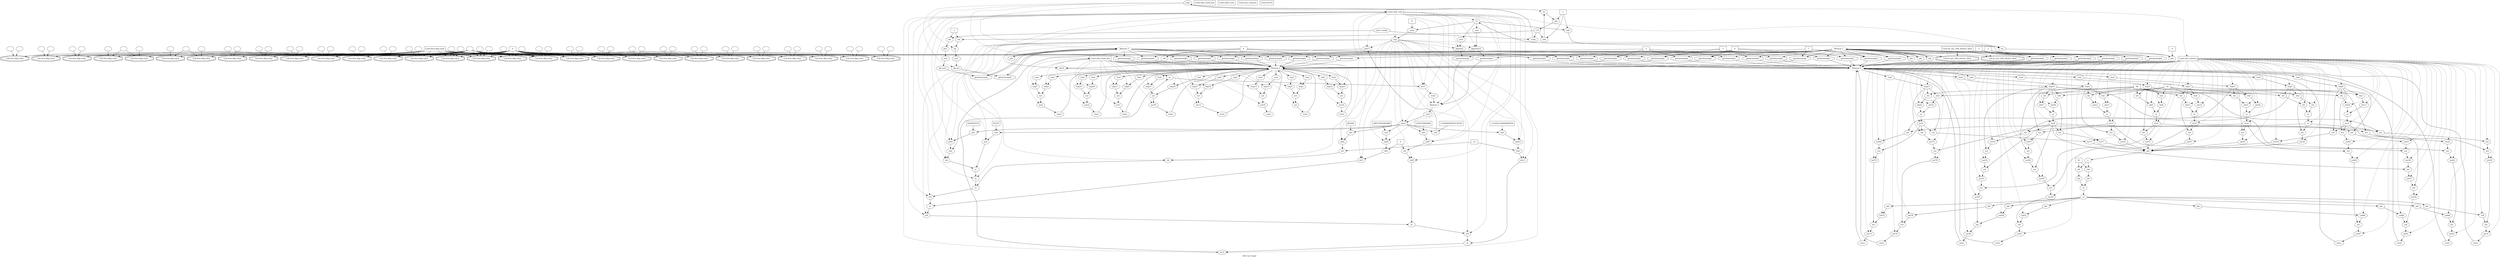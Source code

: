 digraph "DFG for 'Grafo'  "{
label="DFG for 'Grafo' ";
node_0[shape=doubleoctagon,style=solid,label="Call llvm.dbg.value"]
node_1[shape=ellipse,style=solid,label=""]
"node_1"->"node_0"
node_3[shape=ellipse,style=solid,label=""]
"node_3"->"node_0"
node_96[shape=octagon,style=solid,label="getelementptr"]
node_56[shape=ellipse,style=dashed,label="Memory 4"]
"node_96"->"node_56"
node_97[shape=box,style=solid,label="4"]
"node_97"->"node_96"
node_203[shape=octagon,style=solid,label="shl"]
"node_97"->"node_203"
node_100[shape=octagon,style=solid,label="getelementptr"]
"node_97"->"node_100"
node_166[shape=octagon,style=solid,label="lshr"]
"node_97"->"node_166"
node_240[shape=octagon,style=solid,label="getelementptr"]
"node_97"->"node_240"
node_409[shape=octagon,style=solid,label="getelementptr"]
"node_97"->"node_409"
node_102[shape=octagon,style=solid,label="load"]
node_101[shape=ellipse,style=solid,label="tmp19"]
"node_102"->"node_101"
node_103[shape=ellipse,style=solid,label="xor13"]
node_105[shape=octagon,style=solid,label="store"]
"node_103"->"node_105"
node_104[shape=octagon,style=solid,label="xor"]
"node_104"->"node_103"
node_4[shape=ellipse,style=solid,label=""]
"node_4"->"node_0"
node_6[shape=doubleoctagon,style=solid,label="Call llvm.dbg.value"]
"node_4"->"node_6"
node_9[shape=doubleoctagon,style=solid,label="Call llvm.dbg.value"]
"node_4"->"node_9"
node_16[shape=doubleoctagon,style=solid,label="Call llvm.dbg.value"]
"node_4"->"node_16"
node_40[shape=doubleoctagon,style=solid,label="Call llvm.dbg.value"]
"node_4"->"node_40"
node_50[shape=doubleoctagon,style=solid,label="Call llvm.dbg.value"]
"node_4"->"node_50"
node_53[shape=doubleoctagon,style=solid,label="Call llvm.dbg.value"]
"node_4"->"node_53"
node_136[shape=doubleoctagon,style=solid,label="Call llvm.dbg.value"]
"node_4"->"node_136"
node_139[shape=doubleoctagon,style=solid,label="Call llvm.dbg.value"]
"node_4"->"node_139"
node_156[shape=doubleoctagon,style=solid,label="Call llvm.dbg.value"]
"node_4"->"node_156"
node_210[shape=doubleoctagon,style=solid,label="Call llvm.dbg.value"]
"node_4"->"node_210"
node_212[shape=doubleoctagon,style=solid,label="Call llvm.dbg.value"]
"node_4"->"node_212"
node_219[shape=doubleoctagon,style=solid,label="Call llvm.dbg.value"]
"node_4"->"node_219"
node_225[shape=doubleoctagon,style=solid,label="Call llvm.dbg.value"]
"node_4"->"node_225"
node_231[shape=doubleoctagon,style=solid,label="Call llvm.dbg.value"]
"node_4"->"node_231"
node_237[shape=doubleoctagon,style=solid,label="Call llvm.dbg.value"]
"node_4"->"node_237"
node_243[shape=doubleoctagon,style=solid,label="Call llvm.dbg.value"]
"node_4"->"node_243"
node_249[shape=doubleoctagon,style=solid,label="Call llvm.dbg.value"]
"node_4"->"node_249"
node_255[shape=doubleoctagon,style=solid,label="Call llvm.dbg.value"]
"node_4"->"node_255"
node_261[shape=doubleoctagon,style=solid,label="Call llvm.dbg.value"]
"node_4"->"node_261"
node_272[shape=doubleoctagon,style=solid,label="Call llvm.dbg.value"]
"node_4"->"node_272"
node_281[shape=doubleoctagon,style=solid,label="Call llvm.dbg.value"]
"node_4"->"node_281"
node_290[shape=doubleoctagon,style=solid,label="Call llvm.dbg.value"]
"node_4"->"node_290"
node_299[shape=doubleoctagon,style=solid,label="Call llvm.dbg.value"]
"node_4"->"node_299"
node_308[shape=doubleoctagon,style=solid,label="Call llvm.dbg.value"]
"node_4"->"node_308"
node_317[shape=doubleoctagon,style=solid,label="Call llvm.dbg.value"]
"node_4"->"node_317"
node_326[shape=doubleoctagon,style=solid,label="Call llvm.dbg.value"]
"node_4"->"node_326"
node_335[shape=doubleoctagon,style=solid,label="Call llvm.dbg.value"]
"node_4"->"node_335"
node_447[shape=doubleoctagon,style=solid,label="Call llvm.dbg.value"]
"node_4"->"node_447"
node_5[shape=box,style=solid,label="Const:llvm.dbg.value"]
"node_5"->"node_0"
"node_5"->"node_6"
"node_5"->"node_9"
"node_5"->"node_16"
"node_5"->"node_40"
"node_5"->"node_50"
"node_5"->"node_53"
"node_5"->"node_136"
"node_5"->"node_139"
"node_5"->"node_156"
"node_5"->"node_210"
"node_5"->"node_212"
"node_5"->"node_219"
"node_5"->"node_225"
"node_5"->"node_231"
"node_5"->"node_237"
"node_5"->"node_243"
"node_5"->"node_249"
"node_5"->"node_255"
"node_5"->"node_261"
"node_5"->"node_272"
"node_5"->"node_281"
"node_5"->"node_290"
"node_5"->"node_299"
"node_5"->"node_308"
"node_5"->"node_317"
"node_5"->"node_326"
"node_5"->"node_335"
"node_5"->"node_447"
node_7[shape=ellipse,style=solid,label=""]
"node_7"->"node_6"
node_8[shape=ellipse,style=solid,label=""]
"node_8"->"node_6"
node_10[shape=ellipse,style=solid,label=""]
"node_10"->"node_9"
node_11[shape=ellipse,style=solid,label=""]
"node_11"->"node_9"
node_462[shape=octagon,style=solid,label="phi"]
node_452[shape=ellipse,style=solid,label="x"]
"node_462"->"node_452"
node_13[shape=ellipse,style=dashed,label="Memory 1"]
node_27[shape=doubleoctagon,style=solid,label="Call br_aes_ct64_bitslice_Sbox"]
"node_13"->"node_27"
node_461[shape=octagon,style=solid,label="phi"]
"node_13"->"node_461"
node_42[shape=doubleoctagon,style=solid,label="Call br_aes_ct64_bitslice_Sbox"]
"node_13"->"node_42"
node_460[shape=octagon,style=solid,label="phi"]
"node_13"->"node_460"
node_60[shape=octagon,style=solid,label="getelementptr"]
"node_13"->"node_60"
node_70[shape=octagon,style=solid,label="getelementptr"]
"node_13"->"node_70"
node_80[shape=octagon,style=solid,label="getelementptr"]
"node_13"->"node_80"
node_90[shape=octagon,style=solid,label="getelementptr"]
"node_13"->"node_90"
"node_13"->"node_100"
node_110[shape=octagon,style=solid,label="getelementptr"]
"node_13"->"node_110"
node_120[shape=octagon,style=solid,label="getelementptr"]
"node_13"->"node_120"
node_130[shape=octagon,style=solid,label="getelementptr"]
"node_13"->"node_130"
node_153[shape=octagon,style=solid,label="getelementptr"]
"node_13"->"node_153"
node_208[shape=octagon,style=solid,label="getelementptr"]
"node_13"->"node_208"
node_216[shape=octagon,style=solid,label="getelementptr"]
"node_13"->"node_216"
node_222[shape=octagon,style=solid,label="getelementptr"]
"node_13"->"node_222"
node_228[shape=octagon,style=solid,label="getelementptr"]
"node_13"->"node_228"
node_234[shape=octagon,style=solid,label="getelementptr"]
"node_13"->"node_234"
"node_13"->"node_240"
node_246[shape=octagon,style=solid,label="getelementptr"]
"node_13"->"node_246"
node_252[shape=octagon,style=solid,label="getelementptr"]
"node_13"->"node_252"
node_258[shape=octagon,style=solid,label="getelementptr"]
"node_13"->"node_258"
node_349[shape=octagon,style=solid,label="getelementptr"]
"node_13"->"node_349"
node_365[shape=octagon,style=solid,label="getelementptr"]
"node_13"->"node_365"
node_377[shape=octagon,style=solid,label="getelementptr"]
"node_13"->"node_377"
node_393[shape=octagon,style=solid,label="getelementptr"]
"node_13"->"node_393"
"node_13"->"node_409"
node_421[shape=octagon,style=solid,label="getelementptr"]
"node_13"->"node_421"
node_433[shape=octagon,style=solid,label="getelementptr"]
"node_13"->"node_433"
node_445[shape=octagon,style=solid,label="getelementptr"]
"node_13"->"node_445"
node_458[shape=octagon,style=solid,label="phi"]
"node_13"->"node_458"
node_14[shape=ellipse,style=dashed,label="Memory 2"]
"node_14"->"node_96"
node_38[shape=octagon,style=solid,label="getelementptr"]
"node_14"->"node_38"
node_48[shape=octagon,style=solid,label="getelementptr"]
"node_14"->"node_48"
node_57[shape=octagon,style=solid,label="getelementptr"]
"node_14"->"node_57"
node_66[shape=octagon,style=solid,label="getelementptr"]
"node_14"->"node_66"
node_76[shape=octagon,style=solid,label="getelementptr"]
"node_14"->"node_76"
node_86[shape=octagon,style=solid,label="getelementptr"]
"node_14"->"node_86"
node_106[shape=octagon,style=solid,label="getelementptr"]
"node_14"->"node_106"
node_116[shape=octagon,style=solid,label="getelementptr"]
"node_14"->"node_116"
node_126[shape=octagon,style=solid,label="getelementptr"]
"node_14"->"node_126"
node_459[shape=octagon,style=solid,label="phi"]
"node_14"->"node_459"
node_15[shape=box,style=solid,label="Const:add_round_key"]
node_17[shape=ellipse,style=solid,label=""]
"node_17"->"node_16"
node_18[shape=ellipse,style=solid,label=""]
"node_18"->"node_16"
"node_18"->"node_40"
node_19[shape=ellipse,style=solid,label="u.0"]
node_23[shape=octagon,style=solid,label="add"]
"node_19"->"node_23"
node_25[shape=octagon,style=solid,label="icmp"]
"node_19"->"node_25"
node_34[shape=octagon,style=solid,label="shl"]
"node_19"->"node_34"
node_20[shape=octagon,style=solid,label="phi"]
"node_20"->"node_19"
node_21[shape=box,style=solid,label="1"]
"node_21"->"node_20"
"node_21"->"node_23"
node_146[shape=octagon,style=solid,label="add"]
"node_21"->"node_146"
node_22[shape=ellipse,style=solid,label="inc"]
"node_22"->"node_20"
"node_23"->"node_22"
node_24[shape=ellipse,style=solid,label="cmp"]
"node_24"->"node_14" [style=dashed]
"node_24"->"node_22" [style=dashed]
node_33[shape=ellipse,style=solid,label="shl"]
"node_24"->"node_33" [style=dashed]
node_36[shape=ellipse,style=solid,label="idx.ext"]
"node_24"->"node_36" [style=dashed]
node_471[shape=box,style=solid,label="Const:shift_rows"]
"node_24"->"node_471" [style=dashed]
node_472[shape=box,style=solid,label="Const:mix_columns"]
"node_24"->"node_472" [style=dashed]
node_473[shape=box,style=solid,label="Const:add_round_key"]
"node_24"->"node_473" [style=dashed]
"node_25"->"node_24"
node_26[shape=ellipse,style=solid,label="num_rounds"]
"node_26"->"node_25"
node_45[shape=octagon,style=solid,label="shl"]
"node_26"->"node_45"
node_28[shape=box,style=solid,label="Const:br_aes_ct64_bitslice_Sbox"]
"node_28"->"node_27"
"node_28"->"node_42"
node_464[shape=octagon,style=solid,label="phi"]
node_429[shape=ellipse,style=solid,label="call72"]
"node_464"->"node_429"
node_30[shape=box,style=solid,label="Const:shift_rows"]
node_465[shape=octagon,style=solid,label="phi"]
node_417[shape=ellipse,style=solid,label="call66"]
"node_465"->"node_417"
node_32[shape=box,style=solid,label="Const:mix_columns"]
node_37[shape=octagon,style=solid,label="zext"]
"node_33"->"node_37"
"node_34"->"node_33"
node_2[shape=box,style=solid,label="0"]
"node_2"->"node_0"
"node_2"->"node_6"
"node_2"->"node_9"
"node_2"->"node_16"
"node_2"->"node_40"
"node_2"->"node_50"
"node_2"->"node_53"
"node_2"->"node_57"
"node_2"->"node_60"
"node_2"->"node_136"
"node_2"->"node_139"
"node_2"->"node_156"
"node_2"->"node_210"
"node_2"->"node_212"
"node_2"->"node_216"
"node_2"->"node_219"
"node_2"->"node_225"
"node_2"->"node_231"
"node_2"->"node_237"
"node_2"->"node_243"
"node_2"->"node_249"
"node_2"->"node_255"
"node_2"->"node_261"
"node_2"->"node_272"
"node_2"->"node_281"
"node_2"->"node_290"
"node_2"->"node_299"
"node_2"->"node_308"
"node_2"->"node_317"
"node_2"->"node_326"
"node_2"->"node_335"
"node_2"->"node_349"
"node_2"->"node_447"
node_35[shape=box,style=solid,label="3"]
"node_35"->"node_34"
"node_35"->"node_45"
"node_36"->"node_38"
"node_37"->"node_36"
"node_38"->"node_14"
"node_461"->"node_13"
node_41[shape=ellipse,style=solid,label=""]
"node_41"->"node_40"
node_463[shape=octagon,style=solid,label="phi"]
node_441[shape=ellipse,style=solid,label="call78"]
"node_463"->"node_441"
node_44[shape=ellipse,style=solid,label="shl1"]
node_47[shape=octagon,style=solid,label="zext"]
"node_44"->"node_47"
"node_45"->"node_44"
node_46[shape=ellipse,style=solid,label="idx.ext2"]
"node_46"->"node_48"
"node_47"->"node_46"
"node_48"->"node_14"
"node_460"->"node_13"
node_51[shape=ellipse,style=solid,label=""]
"node_51"->"node_50"
node_52[shape=ellipse,style=solid,label=""]
"node_52"->"node_50"
node_54[shape=ellipse,style=solid,label=""]
"node_54"->"node_53"
node_55[shape=ellipse,style=solid,label=""]
"node_55"->"node_53"
"node_56"->"node_102"
node_59[shape=octagon,style=solid,label="load"]
"node_56"->"node_59"
node_62[shape=octagon,style=solid,label="load"]
"node_56"->"node_62"
node_69[shape=octagon,style=solid,label="load"]
"node_56"->"node_69"
node_72[shape=octagon,style=solid,label="load"]
"node_56"->"node_72"
node_79[shape=octagon,style=solid,label="load"]
"node_56"->"node_79"
node_82[shape=octagon,style=solid,label="load"]
"node_56"->"node_82"
node_89[shape=octagon,style=solid,label="load"]
"node_56"->"node_89"
node_92[shape=octagon,style=solid,label="load"]
"node_56"->"node_92"
node_99[shape=octagon,style=solid,label="load"]
"node_56"->"node_99"
node_109[shape=octagon,style=solid,label="load"]
"node_56"->"node_109"
node_112[shape=octagon,style=solid,label="load"]
"node_56"->"node_112"
node_119[shape=octagon,style=solid,label="load"]
"node_56"->"node_119"
node_122[shape=octagon,style=solid,label="load"]
"node_56"->"node_122"
node_129[shape=octagon,style=solid,label="load"]
"node_56"->"node_129"
node_132[shape=octagon,style=solid,label="load"]
"node_56"->"node_132"
"node_57"->"node_56"
node_58[shape=ellipse,style=solid,label="tmp1"]
node_64[shape=octagon,style=solid,label="xor"]
"node_58"->"node_64"
"node_59"->"node_58"
"node_60"->"node_56"
node_61[shape=ellipse,style=solid,label="tmp3"]
"node_61"->"node_64"
"node_62"->"node_61"
node_63[shape=ellipse,style=solid,label="xor"]
node_65[shape=octagon,style=solid,label="store"]
"node_63"->"node_65"
"node_64"->"node_63"
"node_65"->"node_56"
"node_66"->"node_56"
node_67[shape=box,style=solid,label="1"]
"node_67"->"node_66"
"node_67"->"node_70"
"node_67"->"node_222"
"node_67"->"node_365"
node_68[shape=ellipse,style=solid,label="tmp5"]
node_74[shape=octagon,style=solid,label="xor"]
"node_68"->"node_74"
"node_69"->"node_68"
"node_70"->"node_56"
node_71[shape=ellipse,style=solid,label="tmp7"]
"node_71"->"node_74"
"node_72"->"node_71"
node_73[shape=ellipse,style=solid,label="xor4"]
node_75[shape=octagon,style=solid,label="store"]
"node_73"->"node_75"
"node_74"->"node_73"
"node_75"->"node_56"
"node_76"->"node_56"
node_77[shape=box,style=solid,label="2"]
"node_77"->"node_76"
"node_77"->"node_80"
"node_77"->"node_228"
"node_77"->"node_377"
node_78[shape=ellipse,style=solid,label="tmp9"]
node_84[shape=octagon,style=solid,label="xor"]
"node_78"->"node_84"
"node_79"->"node_78"
"node_80"->"node_56"
node_81[shape=ellipse,style=solid,label="tmp11"]
"node_81"->"node_84"
"node_82"->"node_81"
node_83[shape=ellipse,style=solid,label="xor7"]
node_85[shape=octagon,style=solid,label="store"]
"node_83"->"node_85"
"node_84"->"node_83"
"node_85"->"node_56"
"node_86"->"node_56"
node_87[shape=box,style=solid,label="3"]
"node_87"->"node_86"
"node_87"->"node_90"
"node_87"->"node_234"
"node_87"->"node_393"
node_88[shape=ellipse,style=solid,label="tmp13"]
node_94[shape=octagon,style=solid,label="xor"]
"node_88"->"node_94"
"node_89"->"node_88"
"node_90"->"node_56"
node_91[shape=ellipse,style=solid,label="tmp15"]
"node_91"->"node_94"
"node_92"->"node_91"
node_93[shape=ellipse,style=solid,label="xor10"]
node_95[shape=octagon,style=solid,label="store"]
"node_93"->"node_95"
"node_94"->"node_93"
"node_95"->"node_56"
node_200[shape=octagon,style=solid,label="and"]
node_199[shape=ellipse,style=solid,label="and13"]
"node_200"->"node_199"
node_201[shape=box,style=solid,label="1152640029630136320"]
"node_201"->"node_200"
node_202[shape=ellipse,style=solid,label="shl14"]
node_205[shape=octagon,style=solid,label="or"]
"node_202"->"node_205"
"node_203"->"node_202"
node_204[shape=ellipse,style=solid,label="or15"]
node_209[shape=octagon,style=solid,label="store"]
"node_204"->"node_209"
"node_205"->"node_204"
node_98[shape=ellipse,style=solid,label="tmp17"]
"node_98"->"node_104"
"node_99"->"node_98"
"node_100"->"node_56"
"node_101"->"node_104"
node_195[shape=ellipse,style=solid,label="shr11"]
node_198[shape=octagon,style=solid,label="or"]
"node_195"->"node_198"
node_196[shape=octagon,style=solid,label="lshr"]
"node_196"->"node_195"
node_197[shape=ellipse,style=solid,label="or12"]
"node_197"->"node_205"
"node_198"->"node_197"
"node_199"->"node_203"
"node_105"->"node_56"
"node_106"->"node_56"
node_107[shape=box,style=solid,label="5"]
"node_107"->"node_106"
"node_107"->"node_110"
"node_107"->"node_246"
"node_107"->"node_421"
node_108[shape=ellipse,style=solid,label="tmp21"]
node_114[shape=octagon,style=solid,label="xor"]
"node_108"->"node_114"
"node_109"->"node_108"
"node_110"->"node_56"
node_111[shape=ellipse,style=solid,label="tmp23"]
"node_111"->"node_114"
"node_112"->"node_111"
node_113[shape=ellipse,style=solid,label="xor16"]
node_115[shape=octagon,style=solid,label="store"]
"node_113"->"node_115"
"node_114"->"node_113"
"node_115"->"node_56"
"node_116"->"node_56"
node_117[shape=box,style=solid,label="6"]
"node_117"->"node_116"
"node_117"->"node_120"
"node_117"->"node_252"
"node_117"->"node_433"
node_118[shape=ellipse,style=solid,label="tmp25"]
node_124[shape=octagon,style=solid,label="xor"]
"node_118"->"node_124"
"node_119"->"node_118"
"node_120"->"node_56"
node_121[shape=ellipse,style=solid,label="tmp27"]
"node_121"->"node_124"
"node_122"->"node_121"
node_123[shape=ellipse,style=solid,label="xor19"]
node_125[shape=octagon,style=solid,label="store"]
"node_123"->"node_125"
"node_124"->"node_123"
"node_125"->"node_56"
"node_126"->"node_56"
node_127[shape=box,style=solid,label="7"]
"node_127"->"node_126"
"node_127"->"node_130"
"node_127"->"node_258"
"node_127"->"node_445"
node_128[shape=ellipse,style=solid,label="tmp29"]
node_134[shape=octagon,style=solid,label="xor"]
"node_128"->"node_134"
"node_129"->"node_128"
"node_130"->"node_56"
node_131[shape=ellipse,style=solid,label="tmp31"]
"node_131"->"node_134"
"node_132"->"node_131"
node_133[shape=ellipse,style=solid,label="xor22"]
node_135[shape=octagon,style=solid,label="store"]
"node_133"->"node_135"
"node_134"->"node_133"
"node_135"->"node_56"
node_137[shape=ellipse,style=solid,label=""]
"node_137"->"node_136"
node_138[shape=ellipse,style=solid,label=""]
"node_138"->"node_136"
node_140[shape=ellipse,style=solid,label=""]
"node_140"->"node_139"
node_141[shape=ellipse,style=solid,label=""]
"node_141"->"node_139"
"node_141"->"node_210"
node_142[shape=ellipse,style=solid,label="i.0"]
"node_142"->"node_146"
node_148[shape=octagon,style=solid,label="icmp"]
"node_142"->"node_148"
node_151[shape=octagon,style=solid,label="sext"]
"node_142"->"node_151"
node_207[shape=octagon,style=solid,label="sext"]
"node_142"->"node_207"
node_143[shape=octagon,style=solid,label="phi"]
"node_143"->"node_142"
node_144[shape=box,style=solid,label="0"]
"node_144"->"node_143"
node_145[shape=ellipse,style=solid,label="inc"]
"node_145"->"node_143"
"node_146"->"node_145"
node_147[shape=ellipse,style=solid,label="cmp"]
"node_147"->"node_202" [style=dashed]
"node_147"->"node_204" [style=dashed]
"node_147"->"node_195" [style=dashed]
"node_147"->"node_197" [style=dashed]
"node_147"->"node_199" [style=dashed]
"node_147"->"node_145" [style=dashed]
node_150[shape=ellipse,style=solid,label="idxprom"]
"node_147"->"node_150" [style=dashed]
node_152[shape=ellipse,style=dashed,label="Memory 5"]
"node_147"->"node_152" [style=dashed]
node_154[shape=ellipse,style=solid,label="tmp3"]
"node_147"->"node_154" [style=dashed]
node_159[shape=ellipse,style=solid,label="and"]
"node_147"->"node_159" [style=dashed]
node_162[shape=ellipse,style=solid,label="and1"]
"node_147"->"node_162" [style=dashed]
node_165[shape=ellipse,style=solid,label="shr"]
"node_147"->"node_165" [style=dashed]
node_167[shape=ellipse,style=solid,label="or"]
"node_147"->"node_167" [style=dashed]
node_169[shape=ellipse,style=solid,label="and2"]
"node_147"->"node_169" [style=dashed]
node_172[shape=ellipse,style=solid,label="shl"]
"node_147"->"node_172" [style=dashed]
node_175[shape=ellipse,style=solid,label="or3"]
"node_147"->"node_175" [style=dashed]
node_177[shape=ellipse,style=solid,label="and4"]
"node_147"->"node_177" [style=dashed]
node_180[shape=ellipse,style=solid,label="shr5"]
"node_147"->"node_180" [style=dashed]
node_183[shape=ellipse,style=solid,label="or6"]
"node_147"->"node_183" [style=dashed]
node_185[shape=ellipse,style=solid,label="and7"]
"node_147"->"node_185" [style=dashed]
node_188[shape=ellipse,style=solid,label="shl8"]
"node_147"->"node_188" [style=dashed]
node_190[shape=ellipse,style=solid,label="or9"]
"node_147"->"node_190" [style=dashed]
node_192[shape=ellipse,style=solid,label="and10"]
"node_147"->"node_192" [style=dashed]
node_206[shape=ellipse,style=solid,label="idxprom16"]
"node_147"->"node_206" [style=dashed]
"node_148"->"node_147"
node_149[shape=box,style=solid,label="8"]
"node_149"->"node_148"
"node_150"->"node_153"
"node_151"->"node_150"
node_155[shape=octagon,style=solid,label="load"]
"node_152"->"node_155"
"node_153"->"node_152"
"node_154"->"node_200"
node_160[shape=octagon,style=solid,label="and"]
"node_154"->"node_160"
node_163[shape=octagon,style=solid,label="and"]
"node_154"->"node_163"
node_170[shape=octagon,style=solid,label="and"]
"node_154"->"node_170"
node_178[shape=octagon,style=solid,label="and"]
"node_154"->"node_178"
node_186[shape=octagon,style=solid,label="and"]
"node_154"->"node_186"
node_193[shape=octagon,style=solid,label="and"]
"node_154"->"node_193"
"node_155"->"node_154"
node_157[shape=ellipse,style=solid,label=""]
"node_157"->"node_156"
node_158[shape=ellipse,style=solid,label=""]
"node_158"->"node_156"
node_168[shape=octagon,style=solid,label="or"]
"node_159"->"node_168"
"node_160"->"node_159"
node_161[shape=box,style=solid,label="65535"]
"node_161"->"node_160"
"node_162"->"node_166"
"node_163"->"node_162"
node_164[shape=box,style=solid,label="4293918720"]
"node_164"->"node_163"
"node_165"->"node_168"
"node_166"->"node_165"
node_176[shape=octagon,style=solid,label="or"]
"node_167"->"node_176"
"node_168"->"node_167"
node_173[shape=octagon,style=solid,label="shl"]
"node_169"->"node_173"
"node_170"->"node_169"
node_171[shape=box,style=solid,label="983040"]
"node_171"->"node_170"
"node_172"->"node_176"
"node_173"->"node_172"
node_174[shape=box,style=solid,label="12"]
"node_174"->"node_196"
"node_174"->"node_173"
node_184[shape=octagon,style=solid,label="or"]
"node_175"->"node_184"
"node_176"->"node_175"
node_181[shape=octagon,style=solid,label="lshr"]
"node_177"->"node_181"
"node_178"->"node_177"
node_179[shape=box,style=solid,label="280375465082880"]
"node_179"->"node_178"
"node_180"->"node_184"
"node_181"->"node_180"
node_182[shape=box,style=solid,label="8"]
"node_182"->"node_181"
node_189[shape=octagon,style=solid,label="shl"]
"node_182"->"node_189"
node_191[shape=octagon,style=solid,label="or"]
"node_183"->"node_191"
"node_184"->"node_183"
"node_185"->"node_189"
"node_186"->"node_185"
node_187[shape=box,style=solid,label="1095216660480"]
"node_187"->"node_186"
"node_188"->"node_191"
"node_189"->"node_188"
"node_190"->"node_198"
"node_191"->"node_190"
"node_192"->"node_196"
"node_193"->"node_192"
node_194[shape=box,style=solid,label="-1152921504606846976"]
"node_194"->"node_193"
node_382[shape=octagon,style=solid,label="xor"]
node_381[shape=ellipse,style=solid,label="xor48"]
"node_382"->"node_381"
node_383[shape=ellipse,style=solid,label="xor49"]
node_386[shape=octagon,style=solid,label="xor"]
"node_383"->"node_386"
node_384[shape=octagon,style=solid,label="xor"]
"node_384"->"node_383"
node_385[shape=ellipse,style=solid,label="xor50"]
node_392[shape=octagon,style=solid,label="xor"]
"node_385"->"node_392"
"node_386"->"node_385"
node_387[shape=ellipse,style=solid,label="xor51"]
"node_387"->"node_462"
node_388[shape=octagon,style=solid,label="xor"]
"node_388"->"node_387"
node_389[shape=ellipse,style=solid,label="call52"]
"node_389"->"node_392"
node_391[shape=ellipse,style=solid,label="xor53"]
node_394[shape=octagon,style=solid,label="store"]
"node_391"->"node_394"
node_215[shape=ellipse,style=dashed,label="Memory 6"]
"node_394"->"node_215"
node_395[shape=ellipse,style=solid,label="xor55"]
node_398[shape=octagon,style=solid,label="xor"]
"node_395"->"node_398"
node_396[shape=octagon,style=solid,label="xor"]
"node_396"->"node_395"
node_397[shape=ellipse,style=solid,label="xor56"]
node_400[shape=octagon,style=solid,label="xor"]
"node_397"->"node_400"
"node_398"->"node_397"
node_399[shape=ellipse,style=solid,label="xor57"]
node_402[shape=octagon,style=solid,label="xor"]
"node_399"->"node_402"
"node_400"->"node_399"
node_401[shape=ellipse,style=solid,label="xor58"]
node_408[shape=octagon,style=solid,label="xor"]
"node_401"->"node_408"
"node_402"->"node_401"
"node_206"->"node_208"
"node_207"->"node_206"
"node_208"->"node_152"
"node_209"->"node_152"
node_211[shape=ellipse,style=solid,label=""]
"node_211"->"node_210"
node_213[shape=ellipse,style=solid,label=""]
"node_213"->"node_212"
node_214[shape=ellipse,style=solid,label=""]
"node_214"->"node_212"
node_218[shape=octagon,style=solid,label="load"]
"node_215"->"node_218"
node_224[shape=octagon,style=solid,label="load"]
"node_215"->"node_224"
node_230[shape=octagon,style=solid,label="load"]
"node_215"->"node_230"
node_236[shape=octagon,style=solid,label="load"]
"node_215"->"node_236"
node_242[shape=octagon,style=solid,label="load"]
"node_215"->"node_242"
node_248[shape=octagon,style=solid,label="load"]
"node_215"->"node_248"
node_254[shape=octagon,style=solid,label="load"]
"node_215"->"node_254"
node_260[shape=octagon,style=solid,label="load"]
"node_215"->"node_260"
"node_216"->"node_215"
node_217[shape=ellipse,style=solid,label="tmp1"]
node_265[shape=octagon,style=solid,label="lshr"]
"node_217"->"node_265"
node_268[shape=octagon,style=solid,label="shl"]
"node_217"->"node_268"
node_343[shape=octagon,style=solid,label="xor"]
"node_217"->"node_343"
node_352[shape=octagon,style=solid,label="xor"]
"node_217"->"node_352"
"node_218"->"node_217"
node_220[shape=ellipse,style=solid,label=""]
"node_220"->"node_219"
node_221[shape=ellipse,style=solid,label=""]
"node_221"->"node_219"
"node_222"->"node_215"
node_223[shape=ellipse,style=solid,label="tmp3"]
node_276[shape=octagon,style=solid,label="lshr"]
"node_223"->"node_276"
node_278[shape=octagon,style=solid,label="shl"]
"node_223"->"node_278"
node_360[shape=octagon,style=solid,label="xor"]
"node_223"->"node_360"
node_368[shape=octagon,style=solid,label="xor"]
"node_223"->"node_368"
"node_224"->"node_223"
node_226[shape=ellipse,style=solid,label=""]
"node_226"->"node_225"
node_227[shape=ellipse,style=solid,label=""]
"node_227"->"node_225"
"node_228"->"node_215"
node_229[shape=ellipse,style=solid,label="tmp5"]
node_285[shape=octagon,style=solid,label="lshr"]
"node_229"->"node_285"
node_287[shape=octagon,style=solid,label="shl"]
"node_229"->"node_287"
node_372[shape=octagon,style=solid,label="xor"]
"node_229"->"node_372"
node_380[shape=octagon,style=solid,label="xor"]
"node_229"->"node_380"
"node_230"->"node_229"
node_232[shape=ellipse,style=solid,label=""]
"node_232"->"node_231"
node_233[shape=ellipse,style=solid,label=""]
"node_233"->"node_231"
"node_234"->"node_215"
node_235[shape=ellipse,style=solid,label="tmp7"]
"node_235"->"node_388"
"node_235"->"node_396"
node_294[shape=octagon,style=solid,label="lshr"]
"node_235"->"node_294"
node_296[shape=octagon,style=solid,label="shl"]
"node_235"->"node_296"
"node_236"->"node_235"
node_238[shape=ellipse,style=solid,label=""]
"node_238"->"node_237"
node_239[shape=ellipse,style=solid,label=""]
"node_239"->"node_237"
"node_240"->"node_215"
node_241[shape=ellipse,style=solid,label="tmp9"]
node_303[shape=octagon,style=solid,label="lshr"]
"node_241"->"node_303"
node_305[shape=octagon,style=solid,label="shl"]
"node_241"->"node_305"
node_404[shape=octagon,style=solid,label="xor"]
"node_241"->"node_404"
node_412[shape=octagon,style=solid,label="xor"]
"node_241"->"node_412"
"node_242"->"node_241"
node_244[shape=ellipse,style=solid,label=""]
"node_244"->"node_243"
node_245[shape=ellipse,style=solid,label=""]
"node_245"->"node_243"
"node_246"->"node_215"
node_247[shape=ellipse,style=solid,label="tmp11"]
node_312[shape=octagon,style=solid,label="lshr"]
"node_247"->"node_312"
node_314[shape=octagon,style=solid,label="shl"]
"node_247"->"node_314"
node_416[shape=octagon,style=solid,label="xor"]
"node_247"->"node_416"
node_424[shape=octagon,style=solid,label="xor"]
"node_247"->"node_424"
"node_248"->"node_247"
node_250[shape=ellipse,style=solid,label=""]
"node_250"->"node_249"
node_251[shape=ellipse,style=solid,label=""]
"node_251"->"node_249"
"node_252"->"node_215"
node_253[shape=ellipse,style=solid,label="tmp13"]
node_321[shape=octagon,style=solid,label="lshr"]
"node_253"->"node_321"
node_323[shape=octagon,style=solid,label="shl"]
"node_253"->"node_323"
node_428[shape=octagon,style=solid,label="xor"]
"node_253"->"node_428"
node_436[shape=octagon,style=solid,label="xor"]
"node_253"->"node_436"
"node_254"->"node_253"
node_256[shape=ellipse,style=solid,label=""]
"node_256"->"node_255"
node_257[shape=ellipse,style=solid,label=""]
"node_257"->"node_255"
"node_258"->"node_215"
node_259[shape=ellipse,style=solid,label="tmp15"]
"node_259"->"node_382"
"node_259"->"node_398"
node_330[shape=octagon,style=solid,label="lshr"]
"node_259"->"node_330"
node_332[shape=octagon,style=solid,label="shl"]
"node_259"->"node_332"
node_339[shape=octagon,style=solid,label="xor"]
"node_259"->"node_339"
node_354[shape=octagon,style=solid,label="xor"]
"node_259"->"node_354"
node_440[shape=octagon,style=solid,label="xor"]
"node_259"->"node_440"
"node_260"->"node_259"
node_262[shape=ellipse,style=solid,label=""]
"node_262"->"node_261"
node_263[shape=ellipse,style=solid,label=""]
"node_263"->"node_261"
node_264[shape=ellipse,style=solid,label="shr"]
node_271[shape=octagon,style=solid,label="or"]
"node_264"->"node_271"
"node_265"->"node_264"
node_266[shape=box,style=solid,label="16"]
"node_266"->"node_265"
"node_266"->"node_276"
"node_266"->"node_285"
"node_266"->"node_294"
"node_266"->"node_303"
"node_266"->"node_312"
"node_266"->"node_321"
"node_266"->"node_330"
node_267[shape=ellipse,style=solid,label="shl"]
"node_267"->"node_271"
"node_268"->"node_267"
node_269[shape=box,style=solid,label="48"]
"node_269"->"node_268"
"node_269"->"node_278"
"node_269"->"node_287"
"node_269"->"node_296"
"node_269"->"node_305"
"node_269"->"node_314"
"node_269"->"node_323"
"node_269"->"node_332"
node_270[shape=ellipse,style=solid,label="or"]
node_341[shape=octagon,style=solid,label="xor"]
"node_270"->"node_341"
"node_270"->"node_343"
"node_270"->"node_352"
"node_271"->"node_270"
node_273[shape=ellipse,style=solid,label=""]
"node_273"->"node_272"
node_274[shape=ellipse,style=solid,label=""]
"node_274"->"node_272"
node_275[shape=ellipse,style=solid,label="shr8"]
node_280[shape=octagon,style=solid,label="or"]
"node_275"->"node_280"
"node_276"->"node_275"
node_277[shape=ellipse,style=solid,label="shl9"]
"node_277"->"node_280"
"node_278"->"node_277"
node_279[shape=ellipse,style=solid,label="or10"]
node_358[shape=octagon,style=solid,label="xor"]
"node_279"->"node_358"
"node_279"->"node_360"
"node_279"->"node_368"
"node_280"->"node_279"
node_282[shape=ellipse,style=solid,label=""]
"node_282"->"node_281"
node_283[shape=ellipse,style=solid,label=""]
"node_283"->"node_281"
node_284[shape=ellipse,style=solid,label="shr11"]
node_289[shape=octagon,style=solid,label="or"]
"node_284"->"node_289"
"node_285"->"node_284"
node_286[shape=ellipse,style=solid,label="shl12"]
"node_286"->"node_289"
"node_287"->"node_286"
node_288[shape=ellipse,style=solid,label="or13"]
node_370[shape=octagon,style=solid,label="xor"]
"node_288"->"node_370"
"node_288"->"node_372"
"node_288"->"node_380"
"node_289"->"node_288"
node_291[shape=ellipse,style=solid,label=""]
"node_291"->"node_290"
node_292[shape=ellipse,style=solid,label=""]
"node_292"->"node_290"
node_293[shape=ellipse,style=solid,label="shr14"]
node_298[shape=octagon,style=solid,label="or"]
"node_293"->"node_298"
"node_294"->"node_293"
node_295[shape=ellipse,style=solid,label="shl15"]
"node_295"->"node_298"
"node_296"->"node_295"
node_297[shape=ellipse,style=solid,label="or16"]
"node_297"->"node_386"
"node_297"->"node_388"
"node_297"->"node_396"
"node_298"->"node_297"
node_300[shape=ellipse,style=solid,label=""]
"node_300"->"node_299"
node_301[shape=ellipse,style=solid,label=""]
"node_301"->"node_299"
node_302[shape=ellipse,style=solid,label="shr17"]
node_307[shape=octagon,style=solid,label="or"]
"node_302"->"node_307"
"node_303"->"node_302"
node_304[shape=ellipse,style=solid,label="shl18"]
"node_304"->"node_307"
"node_305"->"node_304"
node_306[shape=ellipse,style=solid,label="or19"]
"node_306"->"node_402"
"node_306"->"node_404"
"node_306"->"node_412"
"node_307"->"node_306"
node_309[shape=ellipse,style=solid,label=""]
"node_309"->"node_308"
node_310[shape=ellipse,style=solid,label=""]
"node_310"->"node_308"
node_311[shape=ellipse,style=solid,label="shr20"]
node_316[shape=octagon,style=solid,label="or"]
"node_311"->"node_316"
"node_312"->"node_311"
node_313[shape=ellipse,style=solid,label="shl21"]
"node_313"->"node_316"
"node_314"->"node_313"
node_315[shape=ellipse,style=solid,label="or22"]
node_414[shape=octagon,style=solid,label="xor"]
"node_315"->"node_414"
"node_315"->"node_416"
"node_315"->"node_424"
"node_316"->"node_315"
node_318[shape=ellipse,style=solid,label=""]
"node_318"->"node_317"
node_319[shape=ellipse,style=solid,label=""]
"node_319"->"node_317"
node_320[shape=ellipse,style=solid,label="shr23"]
node_325[shape=octagon,style=solid,label="or"]
"node_320"->"node_325"
"node_321"->"node_320"
node_322[shape=ellipse,style=solid,label="shl24"]
"node_322"->"node_325"
"node_323"->"node_322"
node_324[shape=ellipse,style=solid,label="or25"]
node_426[shape=octagon,style=solid,label="xor"]
"node_324"->"node_426"
"node_324"->"node_428"
"node_324"->"node_436"
"node_325"->"node_324"
node_327[shape=ellipse,style=solid,label=""]
"node_327"->"node_326"
node_328[shape=ellipse,style=solid,label=""]
"node_328"->"node_326"
node_329[shape=ellipse,style=solid,label="shr26"]
node_334[shape=octagon,style=solid,label="or"]
"node_329"->"node_334"
"node_330"->"node_329"
node_331[shape=ellipse,style=solid,label="shl27"]
"node_331"->"node_334"
"node_332"->"node_331"
node_333[shape=ellipse,style=solid,label="or28"]
"node_333"->"node_384"
"node_333"->"node_400"
"node_333"->"node_339"
node_356[shape=octagon,style=solid,label="xor"]
"node_333"->"node_356"
node_438[shape=octagon,style=solid,label="xor"]
"node_333"->"node_438"
"node_333"->"node_440"
"node_334"->"node_333"
node_336[shape=ellipse,style=solid,label=""]
"node_336"->"node_335"
node_337[shape=ellipse,style=solid,label=""]
"node_337"->"node_335"
node_338[shape=ellipse,style=solid,label="xor"]
"node_338"->"node_341"
"node_339"->"node_338"
node_340[shape=ellipse,style=solid,label="xor29"]
node_348[shape=octagon,style=solid,label="xor"]
"node_340"->"node_348"
"node_341"->"node_340"
node_342[shape=ellipse,style=solid,label="xor30"]
"node_342"->"node_462"
"node_343"->"node_342"
node_344[shape=ellipse,style=solid,label="call"]
"node_344"->"node_348"
node_346[shape=box,style=solid,label="Const:rotr32"]
node_347[shape=ellipse,style=solid,label="xor31"]
node_350[shape=octagon,style=solid,label="store"]
"node_347"->"node_350"
"node_348"->"node_347"
"node_349"->"node_215"
"node_350"->"node_215"
node_351[shape=ellipse,style=solid,label="xor33"]
"node_351"->"node_354"
"node_352"->"node_351"
node_353[shape=ellipse,style=solid,label="xor34"]
"node_353"->"node_356"
"node_354"->"node_353"
node_355[shape=ellipse,style=solid,label="xor35"]
"node_355"->"node_358"
"node_356"->"node_355"
node_357[shape=ellipse,style=solid,label="xor36"]
node_364[shape=octagon,style=solid,label="xor"]
"node_357"->"node_364"
"node_358"->"node_357"
node_359[shape=ellipse,style=solid,label="xor37"]
"node_359"->"node_462"
"node_360"->"node_359"
node_361[shape=ellipse,style=solid,label="call38"]
"node_361"->"node_364"
node_363[shape=ellipse,style=solid,label="xor39"]
node_366[shape=octagon,style=solid,label="store"]
"node_363"->"node_366"
"node_364"->"node_363"
"node_365"->"node_215"
"node_366"->"node_215"
node_367[shape=ellipse,style=solid,label="xor41"]
"node_367"->"node_370"
"node_368"->"node_367"
node_369[shape=ellipse,style=solid,label="xor42"]
node_376[shape=octagon,style=solid,label="xor"]
"node_369"->"node_376"
"node_370"->"node_369"
node_371[shape=ellipse,style=solid,label="xor43"]
"node_371"->"node_462"
"node_372"->"node_371"
node_373[shape=ellipse,style=solid,label="call44"]
"node_373"->"node_376"
node_375[shape=ellipse,style=solid,label="xor45"]
node_378[shape=octagon,style=solid,label="store"]
"node_375"->"node_378"
"node_376"->"node_375"
"node_377"->"node_215"
"node_378"->"node_215"
node_379[shape=ellipse,style=solid,label="xor47"]
"node_379"->"node_382"
"node_380"->"node_379"
"node_381"->"node_384"
"node_392"->"node_391"
"node_393"->"node_215"
node_403[shape=ellipse,style=solid,label="xor59"]
"node_403"->"node_462"
"node_404"->"node_403"
node_405[shape=ellipse,style=solid,label="call60"]
"node_405"->"node_408"
node_407[shape=ellipse,style=solid,label="xor61"]
node_410[shape=octagon,style=solid,label="store"]
"node_407"->"node_410"
"node_408"->"node_407"
"node_409"->"node_215"
"node_410"->"node_215"
node_411[shape=ellipse,style=solid,label="xor63"]
"node_411"->"node_414"
"node_412"->"node_411"
node_413[shape=ellipse,style=solid,label="xor64"]
node_420[shape=octagon,style=solid,label="xor"]
"node_413"->"node_420"
"node_414"->"node_413"
node_415[shape=ellipse,style=solid,label="xor65"]
"node_415"->"node_462"
"node_416"->"node_415"
"node_417"->"node_420"
"node_471"->"node_202" [style=dashed]
"node_471"->"node_204" [style=dashed]
"node_471"->"node_195" [style=dashed]
"node_471"->"node_197" [style=dashed]
"node_471"->"node_199" [style=dashed]
"node_471"->"node_142" [style=dashed]
"node_471"->"node_145" [style=dashed]
"node_471"->"node_147" [style=dashed]
"node_471"->"node_150" [style=dashed]
"node_471"->"node_152" [style=dashed]
"node_471"->"node_154" [style=dashed]
"node_471"->"node_159" [style=dashed]
"node_471"->"node_162" [style=dashed]
"node_471"->"node_165" [style=dashed]
"node_471"->"node_167" [style=dashed]
"node_471"->"node_169" [style=dashed]
"node_471"->"node_172" [style=dashed]
"node_471"->"node_175" [style=dashed]
"node_471"->"node_177" [style=dashed]
"node_471"->"node_180" [style=dashed]
"node_471"->"node_183" [style=dashed]
"node_471"->"node_185" [style=dashed]
"node_471"->"node_188" [style=dashed]
"node_471"->"node_190" [style=dashed]
"node_471"->"node_192" [style=dashed]
"node_471"->"node_206" [style=dashed]
node_419[shape=ellipse,style=solid,label="xor67"]
node_422[shape=octagon,style=solid,label="store"]
"node_419"->"node_422"
"node_420"->"node_419"
"node_421"->"node_215"
"node_422"->"node_215"
node_423[shape=ellipse,style=solid,label="xor69"]
"node_423"->"node_426"
"node_424"->"node_423"
node_425[shape=ellipse,style=solid,label="xor70"]
node_432[shape=octagon,style=solid,label="xor"]
"node_425"->"node_432"
"node_426"->"node_425"
node_427[shape=ellipse,style=solid,label="xor71"]
"node_427"->"node_462"
"node_428"->"node_427"
"node_429"->"node_432"
node_431[shape=ellipse,style=solid,label="xor73"]
node_434[shape=octagon,style=solid,label="store"]
"node_431"->"node_434"
"node_432"->"node_431"
"node_433"->"node_215"
"node_434"->"node_215"
node_435[shape=ellipse,style=solid,label="xor75"]
"node_435"->"node_438"
"node_436"->"node_435"
node_437[shape=ellipse,style=solid,label="xor76"]
node_444[shape=octagon,style=solid,label="xor"]
"node_437"->"node_444"
"node_438"->"node_437"
node_439[shape=ellipse,style=solid,label="xor77"]
"node_439"->"node_462"
"node_440"->"node_439"
"node_441"->"node_444"
node_443[shape=ellipse,style=solid,label="xor79"]
node_446[shape=octagon,style=solid,label="store"]
"node_443"->"node_446"
"node_444"->"node_443"
"node_445"->"node_215"
"node_446"->"node_215"
node_448[shape=ellipse,style=solid,label=""]
"node_448"->"node_447"
node_449[shape=ellipse,style=solid,label=""]
"node_449"->"node_447"
node_450[shape=ellipse,style=solid,label="shl"]
node_457[shape=octagon,style=solid,label="or"]
"node_450"->"node_457"
node_451[shape=octagon,style=solid,label="shl"]
"node_451"->"node_450"
"node_452"->"node_451"
node_455[shape=octagon,style=solid,label="lshr"]
"node_452"->"node_455"
node_453[shape=box,style=solid,label="32"]
"node_453"->"node_451"
"node_453"->"node_455"
node_454[shape=ellipse,style=solid,label="shr"]
"node_454"->"node_457"
"node_455"->"node_454"
node_456[shape=ellipse,style=solid,label="or"]
"node_456"->"node_464"
"node_456"->"node_465"
"node_456"->"node_463"
node_466[shape=octagon,style=solid,label="phi"]
"node_456"->"node_466"
node_467[shape=octagon,style=solid,label="phi"]
"node_456"->"node_467"
node_468[shape=octagon,style=solid,label="phi"]
"node_456"->"node_468"
node_469[shape=octagon,style=solid,label="phi"]
"node_456"->"node_469"
node_470[shape=octagon,style=solid,label="phi"]
"node_456"->"node_470"
"node_457"->"node_456"
"node_458"->"node_13"
"node_459"->"node_14"
"node_466"->"node_405"
"node_467"->"node_389"
"node_468"->"node_373"
"node_469"->"node_361"
"node_470"->"node_344"
"node_472"->"node_383" [style=dashed]
"node_472"->"node_385" [style=dashed]
"node_472"->"node_387" [style=dashed]
"node_472"->"node_389" [style=dashed]
"node_472"->"node_391" [style=dashed]
"node_472"->"node_395" [style=dashed]
"node_472"->"node_397" [style=dashed]
"node_472"->"node_399" [style=dashed]
"node_472"->"node_401" [style=dashed]
"node_472"->"node_215" [style=dashed]
"node_472"->"node_217" [style=dashed]
"node_472"->"node_223" [style=dashed]
"node_472"->"node_229" [style=dashed]
"node_472"->"node_235" [style=dashed]
"node_472"->"node_241" [style=dashed]
"node_472"->"node_247" [style=dashed]
"node_472"->"node_253" [style=dashed]
"node_472"->"node_259" [style=dashed]
"node_472"->"node_264" [style=dashed]
"node_472"->"node_267" [style=dashed]
"node_472"->"node_270" [style=dashed]
"node_472"->"node_275" [style=dashed]
"node_472"->"node_277" [style=dashed]
"node_472"->"node_279" [style=dashed]
"node_472"->"node_284" [style=dashed]
"node_472"->"node_286" [style=dashed]
"node_472"->"node_288" [style=dashed]
"node_472"->"node_293" [style=dashed]
"node_472"->"node_295" [style=dashed]
"node_472"->"node_297" [style=dashed]
"node_472"->"node_302" [style=dashed]
"node_472"->"node_304" [style=dashed]
"node_472"->"node_306" [style=dashed]
"node_472"->"node_311" [style=dashed]
"node_472"->"node_313" [style=dashed]
"node_472"->"node_315" [style=dashed]
"node_472"->"node_320" [style=dashed]
"node_472"->"node_322" [style=dashed]
"node_472"->"node_324" [style=dashed]
"node_472"->"node_329" [style=dashed]
"node_472"->"node_331" [style=dashed]
"node_472"->"node_333" [style=dashed]
"node_472"->"node_338" [style=dashed]
"node_472"->"node_340" [style=dashed]
"node_472"->"node_342" [style=dashed]
"node_472"->"node_344" [style=dashed]
"node_472"->"node_347" [style=dashed]
"node_472"->"node_351" [style=dashed]
"node_472"->"node_353" [style=dashed]
"node_472"->"node_355" [style=dashed]
"node_472"->"node_357" [style=dashed]
"node_472"->"node_359" [style=dashed]
"node_472"->"node_361" [style=dashed]
"node_472"->"node_363" [style=dashed]
"node_472"->"node_367" [style=dashed]
"node_472"->"node_369" [style=dashed]
"node_472"->"node_371" [style=dashed]
"node_472"->"node_373" [style=dashed]
"node_472"->"node_375" [style=dashed]
"node_472"->"node_379" [style=dashed]
"node_472"->"node_381" [style=dashed]
"node_472"->"node_403" [style=dashed]
"node_472"->"node_405" [style=dashed]
"node_472"->"node_407" [style=dashed]
"node_472"->"node_411" [style=dashed]
"node_472"->"node_413" [style=dashed]
"node_472"->"node_415" [style=dashed]
"node_472"->"node_417" [style=dashed]
"node_472"->"node_419" [style=dashed]
"node_472"->"node_423" [style=dashed]
"node_472"->"node_425" [style=dashed]
"node_472"->"node_427" [style=dashed]
"node_472"->"node_429" [style=dashed]
"node_472"->"node_431" [style=dashed]
"node_472"->"node_435" [style=dashed]
"node_472"->"node_437" [style=dashed]
"node_472"->"node_439" [style=dashed]
"node_472"->"node_441" [style=dashed]
"node_472"->"node_443" [style=dashed]
"node_473"->"node_103" [style=dashed]
"node_473"->"node_56" [style=dashed]
"node_473"->"node_58" [style=dashed]
"node_473"->"node_61" [style=dashed]
"node_473"->"node_63" [style=dashed]
"node_473"->"node_68" [style=dashed]
"node_473"->"node_71" [style=dashed]
"node_473"->"node_73" [style=dashed]
"node_473"->"node_78" [style=dashed]
"node_473"->"node_81" [style=dashed]
"node_473"->"node_83" [style=dashed]
"node_473"->"node_88" [style=dashed]
"node_473"->"node_91" [style=dashed]
"node_473"->"node_93" [style=dashed]
"node_473"->"node_98" [style=dashed]
"node_473"->"node_101" [style=dashed]
"node_473"->"node_108" [style=dashed]
"node_473"->"node_111" [style=dashed]
"node_473"->"node_113" [style=dashed]
"node_473"->"node_118" [style=dashed]
"node_473"->"node_121" [style=dashed]
"node_473"->"node_123" [style=dashed]
"node_473"->"node_128" [style=dashed]
"node_473"->"node_131" [style=dashed]
"node_473"->"node_133" [style=dashed]
}

